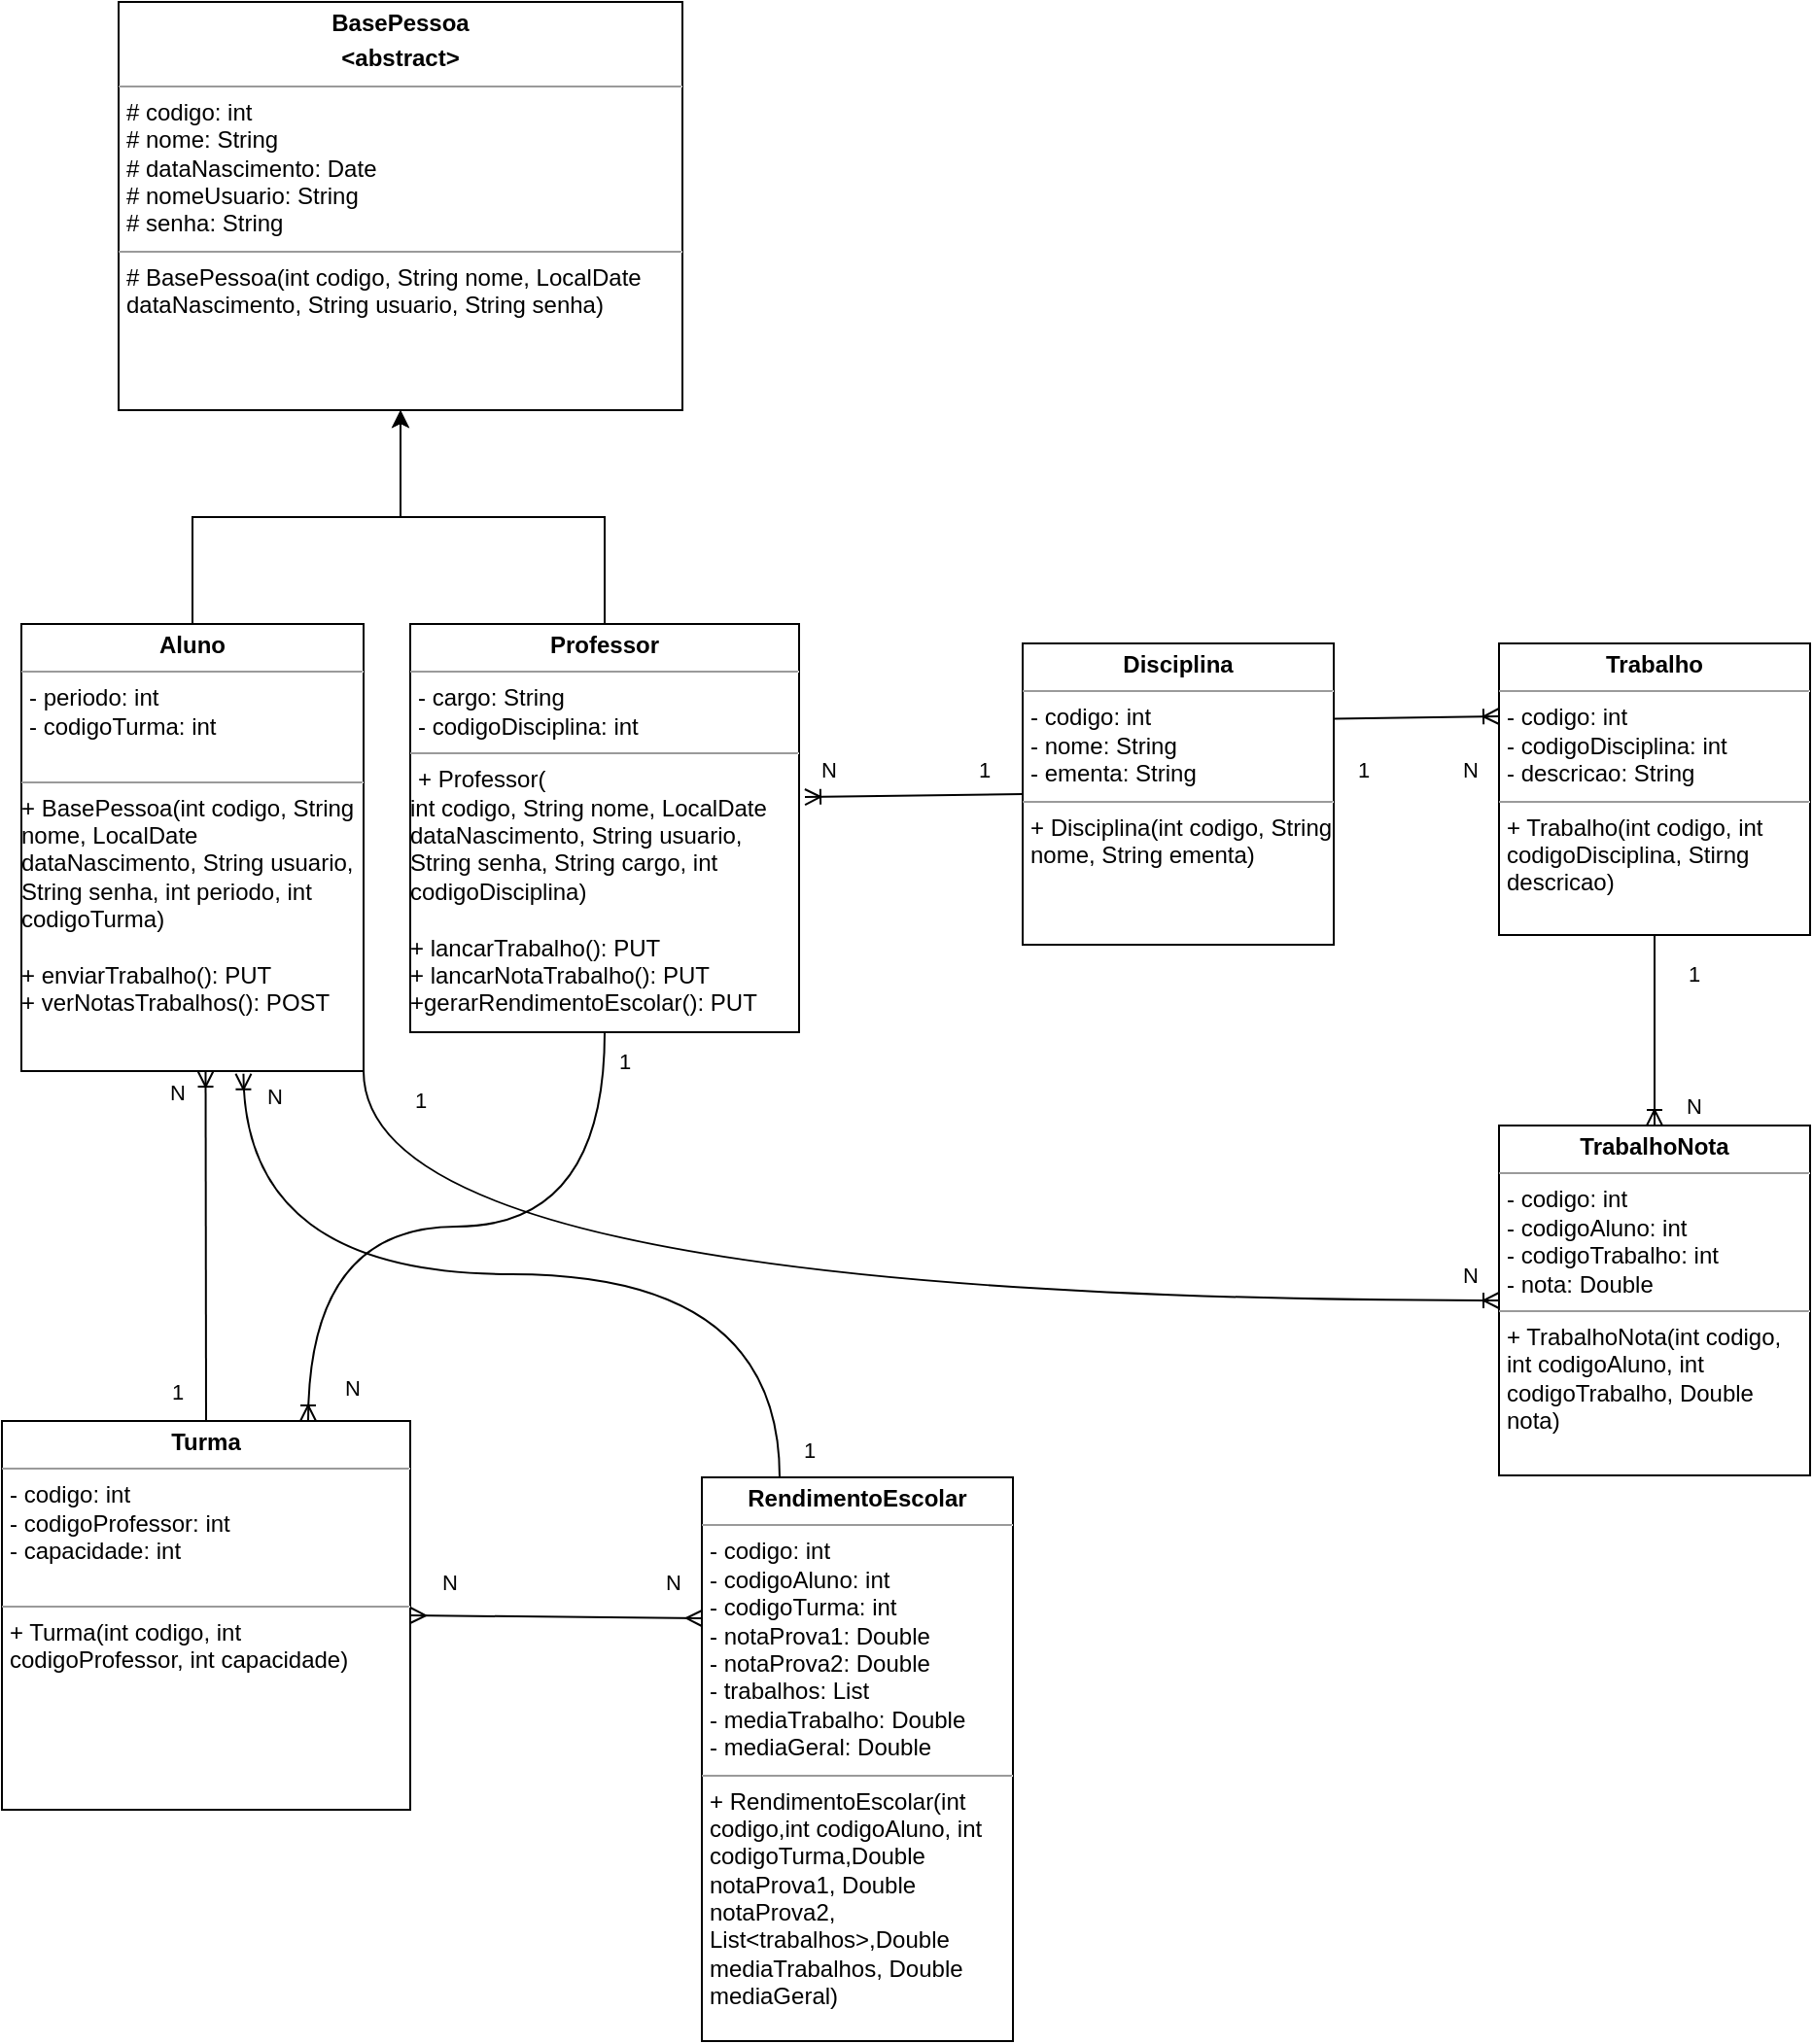 <mxfile version="22.0.4" type="github">
  <diagram name="Página-1" id="ISYm6FrJafREmLT2h12c">
    <mxGraphModel dx="2033" dy="797" grid="1" gridSize="10" guides="1" tooltips="1" connect="1" arrows="1" fold="1" page="1" pageScale="1" pageWidth="827" pageHeight="1169" math="0" shadow="0">
      <root>
        <mxCell id="0" />
        <mxCell id="1" parent="0" />
        <mxCell id="bNtw9ZAgYegGWrS_SB8m-1" value="&lt;p style=&quot;margin:0px;margin-top:4px;text-align:center;&quot;&gt;&lt;b&gt;BasePessoa&lt;/b&gt;&lt;/p&gt;&lt;p style=&quot;margin:0px;margin-top:4px;text-align:center;&quot;&gt;&lt;b&gt;&amp;lt;abstract&amp;gt;&lt;/b&gt;&lt;/p&gt;&lt;hr size=&quot;1&quot;&gt;&lt;p style=&quot;margin:0px;margin-left:4px;&quot;&gt;# codigo: int&lt;/p&gt;&lt;p style=&quot;margin:0px;margin-left:4px;&quot;&gt;# nome: String&lt;/p&gt;&lt;p style=&quot;margin:0px;margin-left:4px;&quot;&gt;# dataNascimento: Date&lt;/p&gt;&lt;p style=&quot;margin:0px;margin-left:4px;&quot;&gt;# nomeUsuario: String&lt;/p&gt;&lt;p style=&quot;margin:0px;margin-left:4px;&quot;&gt;# senha: String&lt;/p&gt;&lt;hr size=&quot;1&quot;&gt;&lt;p style=&quot;margin:0px;margin-left:4px;&quot;&gt;# BasePessoa(int codigo, String nome, LocalDate dataNascimento, String usuario, String senha)&lt;/p&gt;" style="verticalAlign=top;align=left;overflow=fill;fontSize=12;fontFamily=Helvetica;html=1;whiteSpace=wrap;" vertex="1" parent="1">
          <mxGeometry x="60" y="120" width="290" height="210" as="geometry" />
        </mxCell>
        <mxCell id="bNtw9ZAgYegGWrS_SB8m-7" value="" style="edgeStyle=orthogonalEdgeStyle;rounded=0;orthogonalLoop=1;jettySize=auto;html=1;" edge="1" parent="1" source="bNtw9ZAgYegGWrS_SB8m-2" target="bNtw9ZAgYegGWrS_SB8m-1">
          <mxGeometry relative="1" as="geometry" />
        </mxCell>
        <mxCell id="bNtw9ZAgYegGWrS_SB8m-2" value="&lt;p style=&quot;margin:0px;margin-top:4px;text-align:center;&quot;&gt;&lt;b&gt;Professor&lt;/b&gt;&lt;/p&gt;&lt;hr size=&quot;1&quot;&gt;&lt;p style=&quot;margin:0px;margin-left:4px;&quot;&gt;- cargo: String&lt;/p&gt;&lt;p style=&quot;margin:0px;margin-left:4px;&quot;&gt;- codigoDisciplina: int&lt;/p&gt;&lt;hr size=&quot;1&quot;&gt;&lt;p style=&quot;margin:0px;margin-left:4px;&quot;&gt;+ Professor(&lt;/p&gt;int codigo, String nome, LocalDate dataNascimento, String usuario, String senha, String cargo, int codigoDisciplina&lt;span style=&quot;background-color: initial;&quot;&gt;)&lt;br&gt;&lt;br&gt;+ lancarTrabalho(): PUT&lt;br&gt;+ lancarNotaTrabalho(): PUT&lt;br&gt;+gerarRendimentoEscolar(): PUT&lt;br&gt;&lt;br&gt;&lt;/span&gt;" style="verticalAlign=top;align=left;overflow=fill;fontSize=12;fontFamily=Helvetica;html=1;whiteSpace=wrap;" vertex="1" parent="1">
          <mxGeometry x="210" y="440" width="200" height="210" as="geometry" />
        </mxCell>
        <mxCell id="bNtw9ZAgYegGWrS_SB8m-6" value="" style="edgeStyle=orthogonalEdgeStyle;rounded=0;orthogonalLoop=1;jettySize=auto;html=1;" edge="1" parent="1" source="bNtw9ZAgYegGWrS_SB8m-4" target="bNtw9ZAgYegGWrS_SB8m-1">
          <mxGeometry relative="1" as="geometry" />
        </mxCell>
        <mxCell id="bNtw9ZAgYegGWrS_SB8m-4" value="&lt;p style=&quot;margin:0px;margin-top:4px;text-align:center;&quot;&gt;&lt;b&gt;Aluno&lt;/b&gt;&lt;/p&gt;&lt;hr size=&quot;1&quot;&gt;&lt;p style=&quot;margin:0px;margin-left:4px;&quot;&gt;- periodo: int&lt;/p&gt;&lt;p style=&quot;margin:0px;margin-left:4px;&quot;&gt;- codigoTurma: int&lt;/p&gt;&lt;br&gt;&lt;hr size=&quot;1&quot;&gt;&lt;p style=&quot;margin:0px;margin-left:4px;&quot;&gt;&lt;/p&gt;+ BasePessoa(int codigo, String nome, LocalDate dataNascimento, String usuario, String senha, int periodo, int codigoTurma)&lt;br&gt;&lt;br&gt;+ enviarTrabalho(): PUT&lt;br&gt;+ verNotasTrabalhos(): POST" style="verticalAlign=top;align=left;overflow=fill;fontSize=12;fontFamily=Helvetica;html=1;whiteSpace=wrap;" vertex="1" parent="1">
          <mxGeometry x="10" y="440" width="176" height="230" as="geometry" />
        </mxCell>
        <mxCell id="bNtw9ZAgYegGWrS_SB8m-10" value="&lt;p style=&quot;margin:0px;margin-top:4px;text-align:center;&quot;&gt;&lt;b&gt;Disciplina&lt;/b&gt;&lt;/p&gt;&lt;hr size=&quot;1&quot;&gt;&lt;p style=&quot;margin:0px;margin-left:4px;&quot;&gt;- codigo: int&lt;/p&gt;&lt;p style=&quot;margin:0px;margin-left:4px;&quot;&gt;- nome: String&lt;/p&gt;&lt;p style=&quot;margin:0px;margin-left:4px;&quot;&gt;- ementa: String&lt;/p&gt;&lt;hr size=&quot;1&quot;&gt;&lt;p style=&quot;margin:0px;margin-left:4px;&quot;&gt;+ Disciplina(int codigo, String nome, String ementa)&lt;/p&gt;" style="verticalAlign=top;align=left;overflow=fill;fontSize=12;fontFamily=Helvetica;html=1;whiteSpace=wrap;" vertex="1" parent="1">
          <mxGeometry x="525" y="450" width="160" height="155" as="geometry" />
        </mxCell>
        <mxCell id="bNtw9ZAgYegGWrS_SB8m-12" value="&lt;p style=&quot;margin:0px;margin-top:4px;text-align:center;&quot;&gt;&lt;b&gt;Turma&lt;/b&gt;&lt;/p&gt;&lt;hr size=&quot;1&quot;&gt;&lt;p style=&quot;margin:0px;margin-left:4px;&quot;&gt;- codigo: int&lt;/p&gt;&lt;p style=&quot;margin:0px;margin-left:4px;&quot;&gt;- codigoProfessor: int&lt;/p&gt;&lt;p style=&quot;margin:0px;margin-left:4px;&quot;&gt;- capacidade: int&lt;/p&gt;&lt;p style=&quot;margin:0px;margin-left:4px;&quot;&gt;&lt;br&gt;&lt;/p&gt;&lt;hr size=&quot;1&quot;&gt;&lt;p style=&quot;margin:0px;margin-left:4px;&quot;&gt;+ Turma(int codigo, int codigoProfessor, int capacidade)&lt;/p&gt;" style="verticalAlign=top;align=left;overflow=fill;fontSize=12;fontFamily=Helvetica;html=1;whiteSpace=wrap;" vertex="1" parent="1">
          <mxGeometry y="850" width="210" height="200" as="geometry" />
        </mxCell>
        <mxCell id="bNtw9ZAgYegGWrS_SB8m-13" value="&lt;p style=&quot;margin:0px;margin-top:4px;text-align:center;&quot;&gt;&lt;b&gt;Trabalho&lt;/b&gt;&lt;/p&gt;&lt;hr size=&quot;1&quot;&gt;&lt;p style=&quot;margin:0px;margin-left:4px;&quot;&gt;- codigo: int&lt;/p&gt;&lt;p style=&quot;margin:0px;margin-left:4px;&quot;&gt;- codigoDisciplina: int&lt;/p&gt;&lt;p style=&quot;margin:0px;margin-left:4px;&quot;&gt;- descricao: String&lt;/p&gt;&lt;hr size=&quot;1&quot;&gt;&lt;p style=&quot;margin:0px;margin-left:4px;&quot;&gt;+ Trabalho(int codigo, int codigoDisciplina, Stirng descricao)&lt;/p&gt;" style="verticalAlign=top;align=left;overflow=fill;fontSize=12;fontFamily=Helvetica;html=1;whiteSpace=wrap;" vertex="1" parent="1">
          <mxGeometry x="770" y="450" width="160" height="150" as="geometry" />
        </mxCell>
        <mxCell id="bNtw9ZAgYegGWrS_SB8m-14" value="&lt;p style=&quot;margin:0px;margin-top:4px;text-align:center;&quot;&gt;&lt;b&gt;TrabalhoNota&lt;/b&gt;&lt;/p&gt;&lt;hr size=&quot;1&quot;&gt;&lt;p style=&quot;margin:0px;margin-left:4px;&quot;&gt;- codigo: int&lt;/p&gt;&lt;p style=&quot;margin:0px;margin-left:4px;&quot;&gt;- codigoAluno: int&lt;/p&gt;&lt;p style=&quot;margin:0px;margin-left:4px;&quot;&gt;- codigoTrabalho: int&lt;/p&gt;&lt;p style=&quot;margin:0px;margin-left:4px;&quot;&gt;- nota: Double&lt;/p&gt;&lt;hr size=&quot;1&quot;&gt;&lt;p style=&quot;margin:0px;margin-left:4px;&quot;&gt;+ TrabalhoNota(int codigo, int codigoAluno, int codigoTrabalho, Double nota)&lt;/p&gt;" style="verticalAlign=top;align=left;overflow=fill;fontSize=12;fontFamily=Helvetica;html=1;whiteSpace=wrap;" vertex="1" parent="1">
          <mxGeometry x="770" y="698" width="160" height="180" as="geometry" />
        </mxCell>
        <mxCell id="bNtw9ZAgYegGWrS_SB8m-15" value="&lt;p style=&quot;margin:0px;margin-top:4px;text-align:center;&quot;&gt;&lt;b&gt;RendimentoEscolar&lt;/b&gt;&lt;/p&gt;&lt;hr size=&quot;1&quot;&gt;&lt;p style=&quot;margin:0px;margin-left:4px;&quot;&gt;- codigo: int&lt;/p&gt;&lt;p style=&quot;margin:0px;margin-left:4px;&quot;&gt;- codigoAluno: int&lt;/p&gt;&lt;p style=&quot;margin:0px;margin-left:4px;&quot;&gt;- codigoTurma: int&lt;/p&gt;&lt;p style=&quot;margin:0px;margin-left:4px;&quot;&gt;- notaProva1: Double&lt;/p&gt;&lt;p style=&quot;margin:0px;margin-left:4px;&quot;&gt;- notaProva2: Double&lt;/p&gt;&lt;p style=&quot;margin:0px;margin-left:4px;&quot;&gt;- trabalhos: List&lt;/p&gt;&lt;p style=&quot;margin:0px;margin-left:4px;&quot;&gt;- mediaTrabalho: Double&lt;/p&gt;&lt;p style=&quot;margin:0px;margin-left:4px;&quot;&gt;- mediaGeral: Double&lt;/p&gt;&lt;hr size=&quot;1&quot;&gt;&lt;p style=&quot;margin:0px;margin-left:4px;&quot;&gt;+ RendimentoEscolar(int codigo,int codigoAluno, int codigoTurma,Double notaProva1, Double notaProva2, List&amp;lt;trabalhos&amp;gt;,Double mediaTrabalhos, Double mediaGeral)&lt;/p&gt;" style="verticalAlign=top;align=left;overflow=fill;fontSize=12;fontFamily=Helvetica;html=1;whiteSpace=wrap;" vertex="1" parent="1">
          <mxGeometry x="360" y="879" width="160" height="290" as="geometry" />
        </mxCell>
        <mxCell id="bNtw9ZAgYegGWrS_SB8m-17" value="" style="fontSize=12;html=1;endArrow=ERoneToMany;rounded=0;exitX=0.5;exitY=0;exitDx=0;exitDy=0;" edge="1" parent="1" source="bNtw9ZAgYegGWrS_SB8m-12">
          <mxGeometry width="100" height="100" relative="1" as="geometry">
            <mxPoint x="104.75" y="820" as="sourcePoint" />
            <mxPoint x="104.75" y="670" as="targetPoint" />
          </mxGeometry>
        </mxCell>
        <mxCell id="bNtw9ZAgYegGWrS_SB8m-20" value="N" style="edgeLabel;html=1;align=center;verticalAlign=middle;resizable=0;points=[];fontSize=11;fontFamily=Helvetica;fontColor=default;" vertex="1" connectable="0" parent="bNtw9ZAgYegGWrS_SB8m-17">
          <mxGeometry x="0.917" y="2" relative="1" as="geometry">
            <mxPoint x="-13" y="3" as="offset" />
          </mxGeometry>
        </mxCell>
        <mxCell id="bNtw9ZAgYegGWrS_SB8m-21" value="1" style="text;html=1;align=center;verticalAlign=middle;resizable=0;points=[];autosize=1;strokeColor=none;fillColor=none;fontSize=11;fontFamily=Helvetica;fontColor=default;" vertex="1" parent="1">
          <mxGeometry x="75" y="820" width="30" height="30" as="geometry" />
        </mxCell>
        <mxCell id="bNtw9ZAgYegGWrS_SB8m-23" value="N" style="text;html=1;align=center;verticalAlign=middle;resizable=0;points=[];autosize=1;strokeColor=none;fillColor=none;fontSize=11;fontFamily=Helvetica;fontColor=default;" vertex="1" parent="1">
          <mxGeometry x="410" y="500" width="30" height="30" as="geometry" />
        </mxCell>
        <mxCell id="bNtw9ZAgYegGWrS_SB8m-24" value="1" style="text;html=1;align=center;verticalAlign=middle;resizable=0;points=[];autosize=1;strokeColor=none;fillColor=none;fontSize=11;fontFamily=Helvetica;fontColor=default;" vertex="1" parent="1">
          <mxGeometry x="490" y="500" width="30" height="30" as="geometry" />
        </mxCell>
        <mxCell id="bNtw9ZAgYegGWrS_SB8m-26" value="1" style="text;html=1;align=center;verticalAlign=middle;resizable=0;points=[];autosize=1;strokeColor=none;fillColor=none;fontSize=11;fontFamily=Helvetica;fontColor=default;" vertex="1" parent="1">
          <mxGeometry x="685" y="500" width="30" height="30" as="geometry" />
        </mxCell>
        <mxCell id="bNtw9ZAgYegGWrS_SB8m-27" value="N" style="text;html=1;align=center;verticalAlign=middle;resizable=0;points=[];autosize=1;strokeColor=none;fillColor=none;fontSize=11;fontFamily=Helvetica;fontColor=default;" vertex="1" parent="1">
          <mxGeometry x="740" y="500" width="30" height="30" as="geometry" />
        </mxCell>
        <mxCell id="bNtw9ZAgYegGWrS_SB8m-28" value="" style="fontSize=12;html=1;endArrow=ERoneToMany;rounded=0;labelBackgroundColor=default;strokeColor=default;align=center;verticalAlign=middle;fontFamily=Helvetica;fontColor=default;shape=connector;exitX=0.5;exitY=1;exitDx=0;exitDy=0;entryX=0.5;entryY=0;entryDx=0;entryDy=0;" edge="1" parent="1" source="bNtw9ZAgYegGWrS_SB8m-13" target="bNtw9ZAgYegGWrS_SB8m-14">
          <mxGeometry width="100" height="100" relative="1" as="geometry">
            <mxPoint x="620" y="790" as="sourcePoint" />
            <mxPoint x="930" y="660" as="targetPoint" />
          </mxGeometry>
        </mxCell>
        <mxCell id="bNtw9ZAgYegGWrS_SB8m-29" value="1" style="text;html=1;align=center;verticalAlign=middle;resizable=0;points=[];autosize=1;strokeColor=none;fillColor=none;fontSize=11;fontFamily=Helvetica;fontColor=default;" vertex="1" parent="1">
          <mxGeometry x="855" y="605" width="30" height="30" as="geometry" />
        </mxCell>
        <mxCell id="bNtw9ZAgYegGWrS_SB8m-30" value="N" style="text;html=1;align=center;verticalAlign=middle;resizable=0;points=[];autosize=1;strokeColor=none;fillColor=none;fontSize=11;fontFamily=Helvetica;fontColor=default;" vertex="1" parent="1">
          <mxGeometry x="855" y="673" width="30" height="30" as="geometry" />
        </mxCell>
        <mxCell id="bNtw9ZAgYegGWrS_SB8m-32" value="" style="edgeStyle=orthogonalEdgeStyle;fontSize=12;html=1;endArrow=ERoneToMany;rounded=0;labelBackgroundColor=default;strokeColor=default;align=center;verticalAlign=middle;fontFamily=Helvetica;fontColor=default;shape=connector;curved=1;entryX=0;entryY=0.5;entryDx=0;entryDy=0;exitX=1;exitY=1;exitDx=0;exitDy=0;" edge="1" parent="1" source="bNtw9ZAgYegGWrS_SB8m-4" target="bNtw9ZAgYegGWrS_SB8m-14">
          <mxGeometry width="100" height="100" relative="1" as="geometry">
            <mxPoint x="580" y="810" as="sourcePoint" />
            <mxPoint x="680" y="710" as="targetPoint" />
          </mxGeometry>
        </mxCell>
        <mxCell id="bNtw9ZAgYegGWrS_SB8m-33" value="N" style="text;html=1;align=center;verticalAlign=middle;resizable=0;points=[];autosize=1;strokeColor=none;fillColor=none;fontSize=11;fontFamily=Helvetica;fontColor=default;" vertex="1" parent="1">
          <mxGeometry x="740" y="760" width="30" height="30" as="geometry" />
        </mxCell>
        <mxCell id="bNtw9ZAgYegGWrS_SB8m-34" value="1" style="text;html=1;align=center;verticalAlign=middle;resizable=0;points=[];autosize=1;strokeColor=none;fillColor=none;fontSize=11;fontFamily=Helvetica;fontColor=default;" vertex="1" parent="1">
          <mxGeometry x="200" y="670" width="30" height="30" as="geometry" />
        </mxCell>
        <mxCell id="bNtw9ZAgYegGWrS_SB8m-35" value="" style="edgeStyle=orthogonalEdgeStyle;fontSize=12;html=1;endArrow=ERoneToMany;rounded=0;labelBackgroundColor=default;strokeColor=default;align=center;verticalAlign=middle;fontFamily=Helvetica;fontColor=default;shape=connector;curved=1;entryX=0.649;entryY=1.006;entryDx=0;entryDy=0;entryPerimeter=0;exitX=0.25;exitY=0;exitDx=0;exitDy=0;" edge="1" parent="1" source="bNtw9ZAgYegGWrS_SB8m-15" target="bNtw9ZAgYegGWrS_SB8m-4">
          <mxGeometry width="100" height="100" relative="1" as="geometry">
            <mxPoint x="620" y="910" as="sourcePoint" />
            <mxPoint x="720" y="810" as="targetPoint" />
          </mxGeometry>
        </mxCell>
        <mxCell id="bNtw9ZAgYegGWrS_SB8m-36" value="N" style="text;html=1;align=center;verticalAlign=middle;resizable=0;points=[];autosize=1;strokeColor=none;fillColor=none;fontSize=11;fontFamily=Helvetica;fontColor=default;" vertex="1" parent="1">
          <mxGeometry x="125" y="668" width="30" height="30" as="geometry" />
        </mxCell>
        <mxCell id="bNtw9ZAgYegGWrS_SB8m-37" value="1" style="text;html=1;align=center;verticalAlign=middle;resizable=0;points=[];autosize=1;strokeColor=none;fillColor=none;fontSize=11;fontFamily=Helvetica;fontColor=default;" vertex="1" parent="1">
          <mxGeometry x="400" y="850" width="30" height="30" as="geometry" />
        </mxCell>
        <mxCell id="bNtw9ZAgYegGWrS_SB8m-38" value="" style="fontSize=12;html=1;endArrow=ERmany;startArrow=ERmany;rounded=0;labelBackgroundColor=default;strokeColor=default;align=center;verticalAlign=middle;fontFamily=Helvetica;fontColor=default;shape=connector;entryX=0;entryY=0.25;entryDx=0;entryDy=0;exitX=1;exitY=0.5;exitDx=0;exitDy=0;" edge="1" parent="1" source="bNtw9ZAgYegGWrS_SB8m-12" target="bNtw9ZAgYegGWrS_SB8m-15">
          <mxGeometry width="100" height="100" relative="1" as="geometry">
            <mxPoint x="210" y="970" as="sourcePoint" />
            <mxPoint x="340" y="970" as="targetPoint" />
          </mxGeometry>
        </mxCell>
        <mxCell id="bNtw9ZAgYegGWrS_SB8m-39" value="N" style="text;html=1;align=center;verticalAlign=middle;resizable=0;points=[];autosize=1;strokeColor=none;fillColor=none;fontSize=11;fontFamily=Helvetica;fontColor=default;" vertex="1" parent="1">
          <mxGeometry x="215" y="918" width="30" height="30" as="geometry" />
        </mxCell>
        <mxCell id="bNtw9ZAgYegGWrS_SB8m-40" value="N" style="text;html=1;align=center;verticalAlign=middle;resizable=0;points=[];autosize=1;strokeColor=none;fillColor=none;fontSize=11;fontFamily=Helvetica;fontColor=default;" vertex="1" parent="1">
          <mxGeometry x="330" y="918" width="30" height="30" as="geometry" />
        </mxCell>
        <mxCell id="bNtw9ZAgYegGWrS_SB8m-46" value="1" style="text;html=1;align=center;verticalAlign=middle;resizable=0;points=[];autosize=1;strokeColor=none;fillColor=none;fontSize=11;fontFamily=Helvetica;fontColor=default;" vertex="1" parent="1">
          <mxGeometry x="305" y="650" width="30" height="30" as="geometry" />
        </mxCell>
        <mxCell id="bNtw9ZAgYegGWrS_SB8m-47" value="N" style="text;html=1;align=center;verticalAlign=middle;resizable=0;points=[];autosize=1;strokeColor=none;fillColor=none;fontSize=11;fontFamily=Helvetica;fontColor=default;" vertex="1" parent="1">
          <mxGeometry x="165" y="818" width="30" height="30" as="geometry" />
        </mxCell>
        <mxCell id="bNtw9ZAgYegGWrS_SB8m-48" value="" style="edgeStyle=orthogonalEdgeStyle;fontSize=12;html=1;endArrow=ERoneToMany;rounded=0;labelBackgroundColor=default;strokeColor=default;align=center;verticalAlign=middle;fontFamily=Helvetica;fontColor=default;shape=connector;curved=1;entryX=0.75;entryY=0;entryDx=0;entryDy=0;" edge="1" parent="1" source="bNtw9ZAgYegGWrS_SB8m-2" target="bNtw9ZAgYegGWrS_SB8m-12">
          <mxGeometry width="100" height="100" relative="1" as="geometry">
            <mxPoint x="370" y="750" as="sourcePoint" />
            <mxPoint x="470" y="650" as="targetPoint" />
          </mxGeometry>
        </mxCell>
        <mxCell id="bNtw9ZAgYegGWrS_SB8m-50" value="" style="fontSize=12;html=1;endArrow=ERoneToMany;rounded=0;labelBackgroundColor=default;strokeColor=default;align=center;verticalAlign=middle;fontFamily=Helvetica;fontColor=default;shape=connector;entryX=0.1;entryY=0.967;entryDx=0;entryDy=0;exitX=0;exitY=0.5;exitDx=0;exitDy=0;entryPerimeter=0;" edge="1" parent="1" source="bNtw9ZAgYegGWrS_SB8m-10" target="bNtw9ZAgYegGWrS_SB8m-23">
          <mxGeometry width="100" height="100" relative="1" as="geometry">
            <mxPoint x="640" y="790" as="sourcePoint" />
            <mxPoint x="740" y="690" as="targetPoint" />
          </mxGeometry>
        </mxCell>
        <mxCell id="bNtw9ZAgYegGWrS_SB8m-51" value="" style="fontSize=12;html=1;endArrow=ERoneToMany;rounded=0;labelBackgroundColor=default;strokeColor=default;align=center;verticalAlign=middle;fontFamily=Helvetica;fontColor=default;shape=connector;entryX=0;entryY=0.25;entryDx=0;entryDy=0;exitX=1;exitY=0.25;exitDx=0;exitDy=0;" edge="1" parent="1" source="bNtw9ZAgYegGWrS_SB8m-10" target="bNtw9ZAgYegGWrS_SB8m-13">
          <mxGeometry width="100" height="100" relative="1" as="geometry">
            <mxPoint x="797" y="544.5" as="sourcePoint" />
            <mxPoint x="685" y="545.5" as="targetPoint" />
          </mxGeometry>
        </mxCell>
      </root>
    </mxGraphModel>
  </diagram>
</mxfile>
